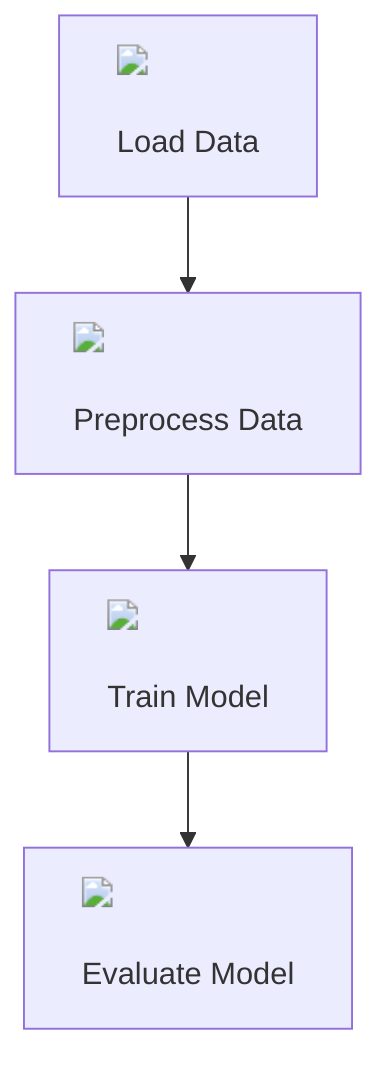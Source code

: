 flowchart TD
    A["<img src='dummy_plots/barplot_template.svg'/> <br/> Load Data "] --> B["<img src='dummy_plots/scatter_plot_template.svg'/> <br/> Preprocess Data "]
    B --> C["<img src='dummy_plots/boxplot_template.svg'/> <br/> Train Model "]
    C --> D["<img src='dummy_plots/lineplot_template.svg'/> <br/> Evaluate Model "]